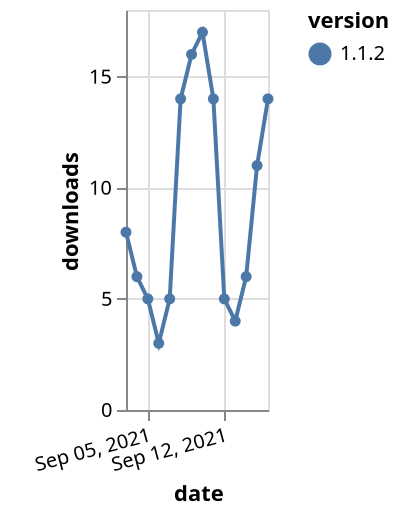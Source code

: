 {"$schema": "https://vega.github.io/schema/vega-lite/v5.json", "description": "A simple bar chart with embedded data.", "data": {"values": [{"date": "2021-09-03", "total": 104784, "delta": 8, "version": "1.1.2"}, {"date": "2021-09-04", "total": 104790, "delta": 6, "version": "1.1.2"}, {"date": "2021-09-05", "total": 104795, "delta": 5, "version": "1.1.2"}, {"date": "2021-09-06", "total": 104798, "delta": 3, "version": "1.1.2"}, {"date": "2021-09-07", "total": 104803, "delta": 5, "version": "1.1.2"}, {"date": "2021-09-08", "total": 104817, "delta": 14, "version": "1.1.2"}, {"date": "2021-09-09", "total": 104833, "delta": 16, "version": "1.1.2"}, {"date": "2021-09-10", "total": 104850, "delta": 17, "version": "1.1.2"}, {"date": "2021-09-11", "total": 104864, "delta": 14, "version": "1.1.2"}, {"date": "2021-09-12", "total": 104869, "delta": 5, "version": "1.1.2"}, {"date": "2021-09-13", "total": 104873, "delta": 4, "version": "1.1.2"}, {"date": "2021-09-14", "total": 104879, "delta": 6, "version": "1.1.2"}, {"date": "2021-09-15", "total": 104890, "delta": 11, "version": "1.1.2"}, {"date": "2021-09-16", "total": 104904, "delta": 14, "version": "1.1.2"}]}, "width": "container", "mark": {"type": "line", "point": {"filled": true}}, "encoding": {"x": {"field": "date", "type": "temporal", "timeUnit": "yearmonthdate", "title": "date", "axis": {"labelAngle": -15}}, "y": {"field": "delta", "type": "quantitative", "title": "downloads"}, "color": {"field": "version", "type": "nominal"}, "tooltip": {"field": "delta"}}}